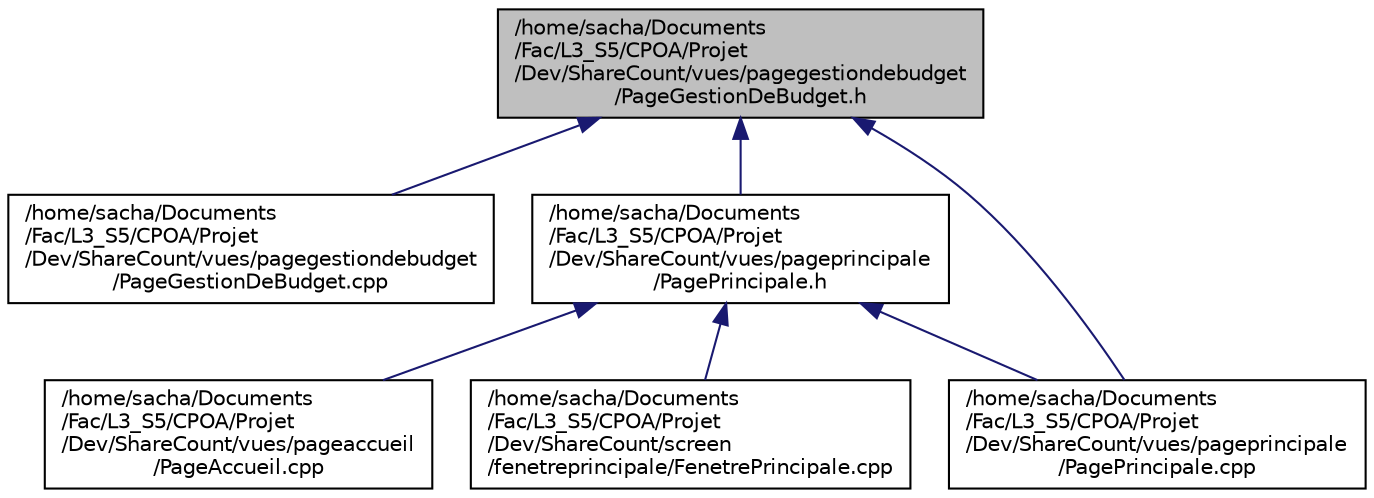 digraph "/home/sacha/Documents/Fac/L3_S5/CPOA/Projet/Dev/ShareCount/vues/pagegestiondebudget/PageGestionDeBudget.h"
{
 // LATEX_PDF_SIZE
  edge [fontname="Helvetica",fontsize="10",labelfontname="Helvetica",labelfontsize="10"];
  node [fontname="Helvetica",fontsize="10",shape=record];
  Node1 [label="/home/sacha/Documents\l/Fac/L3_S5/CPOA/Projet\l/Dev/ShareCount/vues/pagegestiondebudget\l/PageGestionDeBudget.h",height=0.2,width=0.4,color="black", fillcolor="grey75", style="filled", fontcolor="black",tooltip=" "];
  Node1 -> Node2 [dir="back",color="midnightblue",fontsize="10",style="solid",fontname="Helvetica"];
  Node2 [label="/home/sacha/Documents\l/Fac/L3_S5/CPOA/Projet\l/Dev/ShareCount/vues/pagegestiondebudget\l/PageGestionDeBudget.cpp",height=0.2,width=0.4,color="black", fillcolor="white", style="filled",URL="$_page_gestion_de_budget_8cpp.html",tooltip=" "];
  Node1 -> Node3 [dir="back",color="midnightblue",fontsize="10",style="solid",fontname="Helvetica"];
  Node3 [label="/home/sacha/Documents\l/Fac/L3_S5/CPOA/Projet\l/Dev/ShareCount/vues/pageprincipale\l/PagePrincipale.h",height=0.2,width=0.4,color="black", fillcolor="white", style="filled",URL="$_page_principale_8h.html",tooltip=" "];
  Node3 -> Node4 [dir="back",color="midnightblue",fontsize="10",style="solid",fontname="Helvetica"];
  Node4 [label="/home/sacha/Documents\l/Fac/L3_S5/CPOA/Projet\l/Dev/ShareCount/vues/pageaccueil\l/PageAccueil.cpp",height=0.2,width=0.4,color="black", fillcolor="white", style="filled",URL="$_page_accueil_8cpp.html",tooltip=" "];
  Node3 -> Node5 [dir="back",color="midnightblue",fontsize="10",style="solid",fontname="Helvetica"];
  Node5 [label="/home/sacha/Documents\l/Fac/L3_S5/CPOA/Projet\l/Dev/ShareCount/vues/pageprincipale\l/PagePrincipale.cpp",height=0.2,width=0.4,color="black", fillcolor="white", style="filled",URL="$_page_principale_8cpp.html",tooltip=" "];
  Node3 -> Node6 [dir="back",color="midnightblue",fontsize="10",style="solid",fontname="Helvetica"];
  Node6 [label="/home/sacha/Documents\l/Fac/L3_S5/CPOA/Projet\l/Dev/ShareCount/screen\l/fenetreprincipale/FenetrePrincipale.cpp",height=0.2,width=0.4,color="black", fillcolor="white", style="filled",URL="$_fenetre_principale_8cpp.html",tooltip=" "];
  Node1 -> Node5 [dir="back",color="midnightblue",fontsize="10",style="solid",fontname="Helvetica"];
}
